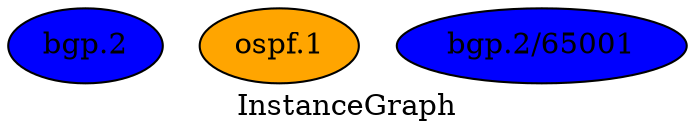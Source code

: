 digraph {
	"bgp.2"[shape=oval, style=filled, fillcolor=blue]
	"ospf.1"[shape=oval, style=filled, fillcolor=orange]
	"bgp.2/65001"[shape=oval, style=filled, fillcolor=blue]
label="InstanceGraph"
}